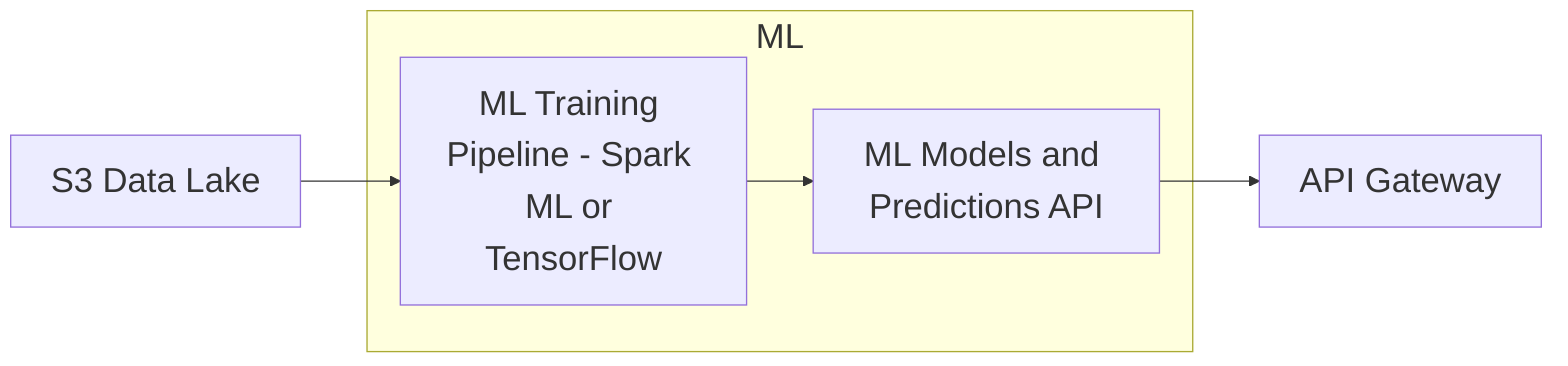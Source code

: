 %%{init: { 'theme': 'default', 'themeVariables': {
    'fontSize': '26px',
    'nodeSpacing': 140,
    'rankSpacing': 160
}}}%%

flowchart LR
    subgraph ML
        MLProc[ML Training Pipeline - Spark ML or TensorFlow]
        MLPredict[ML Models and Predictions API]
    end

    S3[S3 Data Lake] --> MLProc
    MLProc --> MLPredict
    MLPredict --> API[API Gateway]